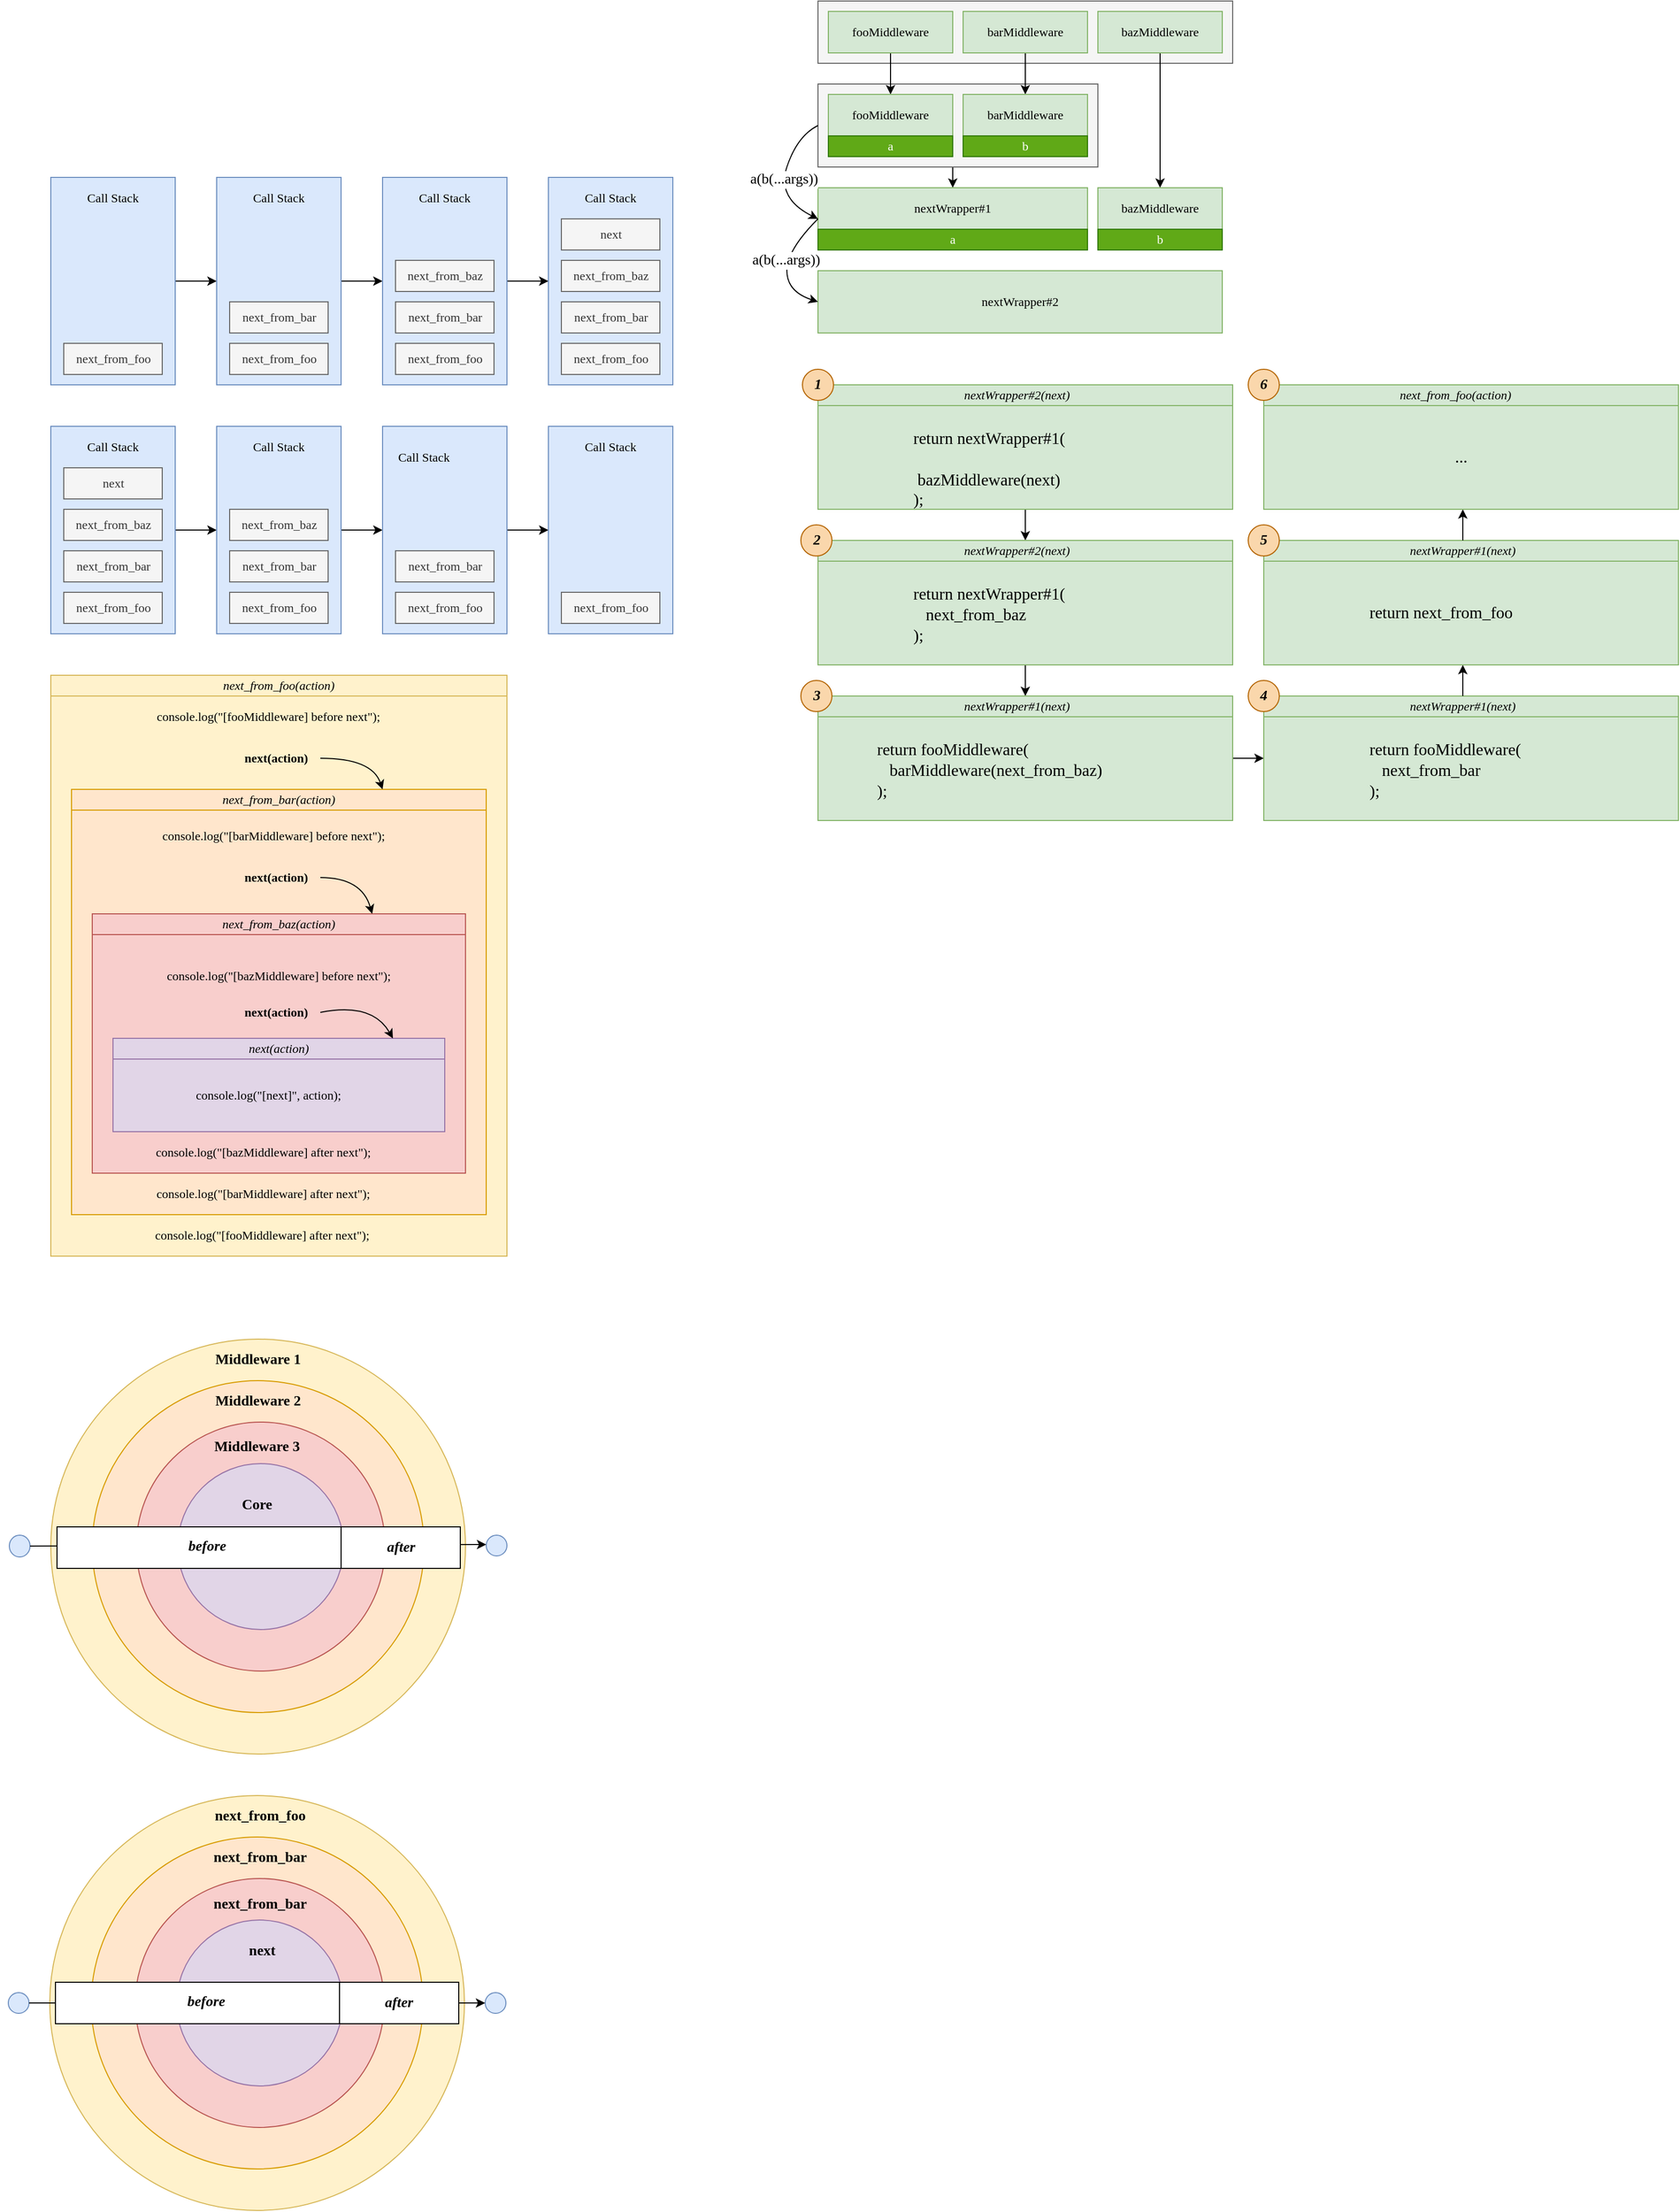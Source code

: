 <mxfile version="12.3.2" type="device" pages="1"><diagram id="9byrJRSOt-h7CzCSU6AL" name="第 1 页"><mxGraphModel dx="1796" dy="725" grid="1" gridSize="10" guides="1" tooltips="1" connect="1" arrows="1" fold="1" page="1" pageScale="1" pageWidth="850" pageHeight="1100" math="0" shadow="0"><root><mxCell id="0"/><mxCell id="1" parent="0"/><mxCell id="DPBOcUH_coimcMiVugXV-199" style="edgeStyle=orthogonalEdgeStyle;rounded=0;orthogonalLoop=1;jettySize=auto;html=1;exitX=0.5;exitY=1;exitDx=0;exitDy=0;entryX=0.5;entryY=0;entryDx=0;entryDy=0;strokeWidth=1;fontFamily=Verdana;fontSize=14;" edge="1" parent="1" source="DPBOcUH_coimcMiVugXV-177" target="DPBOcUH_coimcMiVugXV-184"><mxGeometry relative="1" as="geometry"/></mxCell><mxCell id="DPBOcUH_coimcMiVugXV-177" value="" style="rounded=0;whiteSpace=wrap;html=1;fontFamily=Verdana;fontSize=14;fillColor=#f5f5f5;strokeColor=#666666;fontColor=#333333;" vertex="1" parent="1"><mxGeometry x="780" y="150" width="270" height="80" as="geometry"/></mxCell><mxCell id="DPBOcUH_coimcMiVugXV-5" value="" style="rounded=0;whiteSpace=wrap;html=1;fillColor=#f5f5f5;strokeColor=#666666;fontColor=#333333;fontFamily=Verdana;" vertex="1" parent="1"><mxGeometry x="780" y="70" width="400" height="60" as="geometry"/></mxCell><mxCell id="DPBOcUH_coimcMiVugXV-201" style="edgeStyle=orthogonalEdgeStyle;rounded=0;orthogonalLoop=1;jettySize=auto;html=1;exitX=0.5;exitY=1;exitDx=0;exitDy=0;strokeWidth=1;fontFamily=Verdana;fontSize=14;" edge="1" parent="1" source="DPBOcUH_coimcMiVugXV-1" target="DPBOcUH_coimcMiVugXV-8"><mxGeometry relative="1" as="geometry"/></mxCell><mxCell id="DPBOcUH_coimcMiVugXV-1" value="fooMiddleware" style="rounded=0;whiteSpace=wrap;html=1;fillColor=#d5e8d4;strokeColor=#82b366;fontFamily=Verdana;" vertex="1" parent="1"><mxGeometry x="790" y="80" width="120" height="40" as="geometry"/></mxCell><mxCell id="DPBOcUH_coimcMiVugXV-200" style="edgeStyle=orthogonalEdgeStyle;rounded=0;orthogonalLoop=1;jettySize=auto;html=1;exitX=0.5;exitY=1;exitDx=0;exitDy=0;strokeWidth=1;fontFamily=Verdana;fontSize=14;" edge="1" parent="1" source="DPBOcUH_coimcMiVugXV-3" target="DPBOcUH_coimcMiVugXV-186"><mxGeometry relative="1" as="geometry"/></mxCell><mxCell id="DPBOcUH_coimcMiVugXV-3" value="bazMiddleware" style="rounded=0;whiteSpace=wrap;html=1;fillColor=#d5e8d4;strokeColor=#82b366;fontFamily=Verdana;" vertex="1" parent="1"><mxGeometry x="1050" y="80" width="120" height="40" as="geometry"/></mxCell><mxCell id="DPBOcUH_coimcMiVugXV-202" style="edgeStyle=orthogonalEdgeStyle;rounded=0;orthogonalLoop=1;jettySize=auto;html=1;exitX=0.5;exitY=1;exitDx=0;exitDy=0;strokeWidth=1;fontFamily=Verdana;fontSize=14;" edge="1" parent="1" source="DPBOcUH_coimcMiVugXV-4" target="DPBOcUH_coimcMiVugXV-9"><mxGeometry relative="1" as="geometry"/></mxCell><mxCell id="DPBOcUH_coimcMiVugXV-4" value="barMiddleware" style="rounded=0;whiteSpace=wrap;html=1;fillColor=#d5e8d4;strokeColor=#82b366;fontFamily=Verdana;" vertex="1" parent="1"><mxGeometry x="920" y="80" width="120" height="40" as="geometry"/></mxCell><mxCell id="DPBOcUH_coimcMiVugXV-8" value="fooMiddleware" style="rounded=0;whiteSpace=wrap;html=1;fillColor=#d5e8d4;strokeColor=#82b366;fontFamily=Verdana;" vertex="1" parent="1"><mxGeometry x="790" y="160" width="120" height="40" as="geometry"/></mxCell><mxCell id="DPBOcUH_coimcMiVugXV-9" value="barMiddleware" style="rounded=0;whiteSpace=wrap;html=1;fillColor=#d5e8d4;strokeColor=#82b366;fontFamily=Verdana;" vertex="1" parent="1"><mxGeometry x="920" y="160" width="120" height="40" as="geometry"/></mxCell><mxCell id="DPBOcUH_coimcMiVugXV-10" value="a" style="rounded=0;whiteSpace=wrap;html=1;fillColor=#60a917;strokeColor=#2D7600;fontColor=#ffffff;fontFamily=Verdana;" vertex="1" parent="1"><mxGeometry x="790" y="200" width="120" height="20" as="geometry"/></mxCell><mxCell id="DPBOcUH_coimcMiVugXV-11" value="b" style="rounded=0;whiteSpace=wrap;html=1;fillColor=#60a917;strokeColor=#2D7600;fontColor=#ffffff;fontFamily=Verdana;" vertex="1" parent="1"><mxGeometry x="920" y="200" width="120" height="20" as="geometry"/></mxCell><mxCell id="DPBOcUH_coimcMiVugXV-36" value="" style="edgeStyle=orthogonalEdgeStyle;rounded=0;orthogonalLoop=1;jettySize=auto;html=1;exitX=1;exitY=0.5;exitDx=0;exitDy=0;entryX=0;entryY=0.5;entryDx=0;entryDy=0;fontFamily=Verdana;" edge="1" parent="1" source="DPBOcUH_coimcMiVugXV-26" target="DPBOcUH_coimcMiVugXV-32"><mxGeometry relative="1" as="geometry"/></mxCell><mxCell id="DPBOcUH_coimcMiVugXV-26" value="" style="rounded=0;whiteSpace=wrap;html=1;fillColor=#dae8fc;strokeColor=#6c8ebf;fontFamily=Verdana;" vertex="1" parent="1"><mxGeometry x="40" y="240" width="120" height="200" as="geometry"/></mxCell><mxCell id="DPBOcUH_coimcMiVugXV-27" value="Call Stack" style="text;html=1;strokeColor=none;fillColor=none;align=center;verticalAlign=middle;whiteSpace=wrap;rounded=0;fontFamily=Verdana;" vertex="1" parent="1"><mxGeometry x="65" y="250" width="70" height="20" as="geometry"/></mxCell><mxCell id="DPBOcUH_coimcMiVugXV-28" value="next_from_foo" style="rounded=0;whiteSpace=wrap;html=1;fillColor=#f5f5f5;strokeColor=#666666;fontColor=#333333;fontFamily=Verdana;" vertex="1" parent="1"><mxGeometry x="52.5" y="400" width="95" height="30" as="geometry"/></mxCell><mxCell id="DPBOcUH_coimcMiVugXV-46" style="edgeStyle=orthogonalEdgeStyle;rounded=0;orthogonalLoop=1;jettySize=auto;html=1;exitX=1;exitY=0.5;exitDx=0;exitDy=0;entryX=0;entryY=0.5;entryDx=0;entryDy=0;fontFamily=Verdana;" edge="1" parent="1" source="DPBOcUH_coimcMiVugXV-32" target="DPBOcUH_coimcMiVugXV-38"><mxGeometry relative="1" as="geometry"/></mxCell><mxCell id="DPBOcUH_coimcMiVugXV-32" value="" style="rounded=0;whiteSpace=wrap;html=1;fillColor=#dae8fc;strokeColor=#6c8ebf;fontFamily=Verdana;" vertex="1" parent="1"><mxGeometry x="200" y="240" width="120" height="200" as="geometry"/></mxCell><mxCell id="DPBOcUH_coimcMiVugXV-33" value="Call Stack" style="text;html=1;strokeColor=none;fillColor=none;align=center;verticalAlign=middle;whiteSpace=wrap;rounded=0;fontFamily=Verdana;" vertex="1" parent="1"><mxGeometry x="220" y="250" width="80" height="20" as="geometry"/></mxCell><mxCell id="DPBOcUH_coimcMiVugXV-34" value="next_from_foo" style="rounded=0;whiteSpace=wrap;html=1;fillColor=#f5f5f5;strokeColor=#666666;fontColor=#333333;fontFamily=Verdana;" vertex="1" parent="1"><mxGeometry x="212.5" y="400" width="95" height="30" as="geometry"/></mxCell><mxCell id="DPBOcUH_coimcMiVugXV-35" value="next_from_bar" style="rounded=0;whiteSpace=wrap;html=1;fillColor=#f5f5f5;strokeColor=#666666;fontColor=#333333;fontFamily=Verdana;" vertex="1" parent="1"><mxGeometry x="212.5" y="360" width="95" height="30" as="geometry"/></mxCell><mxCell id="DPBOcUH_coimcMiVugXV-59" style="edgeStyle=orthogonalEdgeStyle;rounded=0;orthogonalLoop=1;jettySize=auto;html=1;exitX=1;exitY=0.5;exitDx=0;exitDy=0;fontFamily=Verdana;" edge="1" parent="1" source="DPBOcUH_coimcMiVugXV-38" target="DPBOcUH_coimcMiVugXV-54"><mxGeometry relative="1" as="geometry"/></mxCell><mxCell id="DPBOcUH_coimcMiVugXV-38" value="" style="rounded=0;whiteSpace=wrap;html=1;fillColor=#dae8fc;strokeColor=#6c8ebf;fontFamily=Verdana;" vertex="1" parent="1"><mxGeometry x="360" y="240" width="120" height="200" as="geometry"/></mxCell><mxCell id="DPBOcUH_coimcMiVugXV-39" value="Call Stack" style="text;html=1;strokeColor=none;fillColor=none;align=center;verticalAlign=middle;whiteSpace=wrap;rounded=0;fontFamily=Verdana;" vertex="1" parent="1"><mxGeometry x="385" y="250" width="70" height="20" as="geometry"/></mxCell><mxCell id="DPBOcUH_coimcMiVugXV-40" value="next_from_foo" style="rounded=0;whiteSpace=wrap;html=1;fillColor=#f5f5f5;strokeColor=#666666;fontColor=#333333;fontFamily=Verdana;" vertex="1" parent="1"><mxGeometry x="372.5" y="400" width="95" height="30" as="geometry"/></mxCell><mxCell id="DPBOcUH_coimcMiVugXV-41" value="next_from_bar" style="rounded=0;whiteSpace=wrap;html=1;fillColor=#f5f5f5;strokeColor=#666666;fontColor=#333333;fontFamily=Verdana;" vertex="1" parent="1"><mxGeometry x="372.5" y="360" width="95" height="30" as="geometry"/></mxCell><mxCell id="DPBOcUH_coimcMiVugXV-47" value="next_from_baz" style="rounded=0;whiteSpace=wrap;html=1;fillColor=#f5f5f5;strokeColor=#666666;fontColor=#333333;fontFamily=Verdana;" vertex="1" parent="1"><mxGeometry x="372.5" y="320" width="95" height="30" as="geometry"/></mxCell><mxCell id="DPBOcUH_coimcMiVugXV-54" value="" style="rounded=0;whiteSpace=wrap;html=1;fillColor=#dae8fc;strokeColor=#6c8ebf;fontFamily=Verdana;" vertex="1" parent="1"><mxGeometry x="520" y="240" width="120" height="200" as="geometry"/></mxCell><mxCell id="DPBOcUH_coimcMiVugXV-55" value="Call Stack" style="text;html=1;strokeColor=none;fillColor=none;align=center;verticalAlign=middle;whiteSpace=wrap;rounded=0;fontFamily=Verdana;" vertex="1" parent="1"><mxGeometry x="545" y="250" width="70" height="20" as="geometry"/></mxCell><mxCell id="DPBOcUH_coimcMiVugXV-56" value="next_from_foo" style="rounded=0;whiteSpace=wrap;html=1;fillColor=#f5f5f5;strokeColor=#666666;fontColor=#333333;fontFamily=Verdana;" vertex="1" parent="1"><mxGeometry x="532.5" y="400" width="95" height="30" as="geometry"/></mxCell><mxCell id="DPBOcUH_coimcMiVugXV-57" value="next_from_bar" style="rounded=0;whiteSpace=wrap;html=1;fillColor=#f5f5f5;strokeColor=#666666;fontColor=#333333;fontFamily=Verdana;" vertex="1" parent="1"><mxGeometry x="532.5" y="360" width="95" height="30" as="geometry"/></mxCell><mxCell id="DPBOcUH_coimcMiVugXV-58" value="next_from_baz" style="rounded=0;whiteSpace=wrap;html=1;fillColor=#f5f5f5;strokeColor=#666666;fontColor=#333333;fontFamily=Verdana;" vertex="1" parent="1"><mxGeometry x="532.5" y="320" width="95" height="30" as="geometry"/></mxCell><mxCell id="DPBOcUH_coimcMiVugXV-60" value="next" style="rounded=0;whiteSpace=wrap;html=1;fillColor=#f5f5f5;strokeColor=#666666;fontColor=#333333;fontFamily=Verdana;" vertex="1" parent="1"><mxGeometry x="532.5" y="280" width="95" height="30" as="geometry"/></mxCell><mxCell id="DPBOcUH_coimcMiVugXV-80" style="edgeStyle=orthogonalEdgeStyle;rounded=0;orthogonalLoop=1;jettySize=auto;html=1;exitX=1;exitY=0.5;exitDx=0;exitDy=0;entryX=0;entryY=0.5;entryDx=0;entryDy=0;fontFamily=Verdana;" edge="1" parent="1" source="DPBOcUH_coimcMiVugXV-62" target="DPBOcUH_coimcMiVugXV-68"><mxGeometry relative="1" as="geometry"/></mxCell><mxCell id="DPBOcUH_coimcMiVugXV-62" value="" style="rounded=0;whiteSpace=wrap;html=1;fillColor=#dae8fc;strokeColor=#6c8ebf;fontFamily=Verdana;" vertex="1" parent="1"><mxGeometry x="40" y="480" width="120" height="200" as="geometry"/></mxCell><mxCell id="DPBOcUH_coimcMiVugXV-63" value="Call Stack" style="text;html=1;strokeColor=none;fillColor=none;align=center;verticalAlign=middle;whiteSpace=wrap;rounded=0;fontFamily=Verdana;" vertex="1" parent="1"><mxGeometry x="65" y="490" width="70" height="20" as="geometry"/></mxCell><mxCell id="DPBOcUH_coimcMiVugXV-64" value="next_from_foo" style="rounded=0;whiteSpace=wrap;html=1;fillColor=#f5f5f5;strokeColor=#666666;fontColor=#333333;fontFamily=Verdana;" vertex="1" parent="1"><mxGeometry x="52.5" y="640" width="95" height="30" as="geometry"/></mxCell><mxCell id="DPBOcUH_coimcMiVugXV-65" value="next_from_bar" style="rounded=0;whiteSpace=wrap;html=1;fillColor=#f5f5f5;strokeColor=#666666;fontColor=#333333;fontFamily=Verdana;" vertex="1" parent="1"><mxGeometry x="52.5" y="600" width="95" height="30" as="geometry"/></mxCell><mxCell id="DPBOcUH_coimcMiVugXV-66" value="next_from_baz" style="rounded=0;whiteSpace=wrap;html=1;fillColor=#f5f5f5;strokeColor=#666666;fontColor=#333333;fontFamily=Verdana;" vertex="1" parent="1"><mxGeometry x="52.5" y="560" width="95" height="30" as="geometry"/></mxCell><mxCell id="DPBOcUH_coimcMiVugXV-67" value="next" style="rounded=0;whiteSpace=wrap;html=1;fillColor=#f5f5f5;strokeColor=#666666;fontColor=#333333;fontFamily=Verdana;" vertex="1" parent="1"><mxGeometry x="52.5" y="520" width="95" height="30" as="geometry"/></mxCell><mxCell id="DPBOcUH_coimcMiVugXV-81" style="edgeStyle=orthogonalEdgeStyle;rounded=0;orthogonalLoop=1;jettySize=auto;html=1;exitX=1;exitY=0.5;exitDx=0;exitDy=0;entryX=0;entryY=0.5;entryDx=0;entryDy=0;fontFamily=Verdana;" edge="1" parent="1" source="DPBOcUH_coimcMiVugXV-68" target="DPBOcUH_coimcMiVugXV-73"><mxGeometry relative="1" as="geometry"/></mxCell><mxCell id="DPBOcUH_coimcMiVugXV-68" value="" style="rounded=0;whiteSpace=wrap;html=1;fillColor=#dae8fc;strokeColor=#6c8ebf;fontFamily=Verdana;" vertex="1" parent="1"><mxGeometry x="200" y="480" width="120" height="200" as="geometry"/></mxCell><mxCell id="DPBOcUH_coimcMiVugXV-69" value="Call Stack" style="text;html=1;strokeColor=none;fillColor=none;align=center;verticalAlign=middle;whiteSpace=wrap;rounded=0;fontFamily=Verdana;" vertex="1" parent="1"><mxGeometry x="225" y="490" width="70" height="20" as="geometry"/></mxCell><mxCell id="DPBOcUH_coimcMiVugXV-70" value="next_from_foo" style="rounded=0;whiteSpace=wrap;html=1;fillColor=#f5f5f5;strokeColor=#666666;fontColor=#333333;fontFamily=Verdana;" vertex="1" parent="1"><mxGeometry x="212.5" y="640" width="95" height="30" as="geometry"/></mxCell><mxCell id="DPBOcUH_coimcMiVugXV-71" value="next_from_bar" style="rounded=0;whiteSpace=wrap;html=1;fillColor=#f5f5f5;strokeColor=#666666;fontColor=#333333;fontFamily=Verdana;" vertex="1" parent="1"><mxGeometry x="212.5" y="600" width="95" height="30" as="geometry"/></mxCell><mxCell id="DPBOcUH_coimcMiVugXV-72" value="next_from_baz" style="rounded=0;whiteSpace=wrap;html=1;fillColor=#f5f5f5;strokeColor=#666666;fontColor=#333333;fontFamily=Verdana;" vertex="1" parent="1"><mxGeometry x="212.5" y="560" width="95" height="30" as="geometry"/></mxCell><mxCell id="DPBOcUH_coimcMiVugXV-82" style="edgeStyle=orthogonalEdgeStyle;rounded=0;orthogonalLoop=1;jettySize=auto;html=1;exitX=1;exitY=0.5;exitDx=0;exitDy=0;entryX=0;entryY=0.5;entryDx=0;entryDy=0;fontFamily=Verdana;" edge="1" parent="1" source="DPBOcUH_coimcMiVugXV-73" target="DPBOcUH_coimcMiVugXV-77"><mxGeometry relative="1" as="geometry"/></mxCell><mxCell id="DPBOcUH_coimcMiVugXV-73" value="" style="rounded=0;whiteSpace=wrap;html=1;fillColor=#dae8fc;strokeColor=#6c8ebf;fontFamily=Verdana;" vertex="1" parent="1"><mxGeometry x="360" y="480" width="120" height="200" as="geometry"/></mxCell><mxCell id="DPBOcUH_coimcMiVugXV-74" value="Call Stack" style="text;html=1;strokeColor=none;fillColor=none;align=center;verticalAlign=middle;whiteSpace=wrap;rounded=0;fontFamily=Verdana;" vertex="1" parent="1"><mxGeometry x="365" y="500" width="70" height="20" as="geometry"/></mxCell><mxCell id="DPBOcUH_coimcMiVugXV-75" value="next_from_foo" style="rounded=0;whiteSpace=wrap;html=1;fillColor=#f5f5f5;strokeColor=#666666;fontColor=#333333;fontFamily=Verdana;" vertex="1" parent="1"><mxGeometry x="372.5" y="640" width="95" height="30" as="geometry"/></mxCell><mxCell id="DPBOcUH_coimcMiVugXV-76" value="next_from_bar" style="rounded=0;whiteSpace=wrap;html=1;fillColor=#f5f5f5;strokeColor=#666666;fontColor=#333333;fontFamily=Verdana;" vertex="1" parent="1"><mxGeometry x="372.5" y="600" width="95" height="30" as="geometry"/></mxCell><mxCell id="DPBOcUH_coimcMiVugXV-77" value="" style="rounded=0;whiteSpace=wrap;html=1;fillColor=#dae8fc;strokeColor=#6c8ebf;fontFamily=Verdana;" vertex="1" parent="1"><mxGeometry x="520" y="480" width="120" height="200" as="geometry"/></mxCell><mxCell id="DPBOcUH_coimcMiVugXV-79" value="next_from_foo" style="rounded=0;whiteSpace=wrap;html=1;fillColor=#f5f5f5;strokeColor=#666666;fontColor=#333333;fontFamily=Verdana;imageWidth=24;" vertex="1" parent="1"><mxGeometry x="532.5" y="640" width="95" height="30" as="geometry"/></mxCell><mxCell id="DPBOcUH_coimcMiVugXV-83" value="" style="rounded=0;whiteSpace=wrap;html=1;fillColor=#fff2cc;strokeColor=#d6b656;fontFamily=Verdana;" vertex="1" parent="1"><mxGeometry x="40" y="720" width="440" height="560" as="geometry"/></mxCell><mxCell id="DPBOcUH_coimcMiVugXV-86" value="&lt;i&gt;next_from_foo(action)&lt;/i&gt;" style="rounded=0;whiteSpace=wrap;html=1;fillColor=#fff2cc;fontFamily=Verdana;strokeColor=#d6b656;" vertex="1" parent="1"><mxGeometry x="40" y="720" width="440" height="20" as="geometry"/></mxCell><mxCell id="DPBOcUH_coimcMiVugXV-88" value="" style="rounded=0;whiteSpace=wrap;html=1;fillColor=#ffe6cc;strokeColor=#d79b00;fontFamily=Verdana;" vertex="1" parent="1"><mxGeometry x="60" y="830" width="400" height="410" as="geometry"/></mxCell><mxCell id="DPBOcUH_coimcMiVugXV-89" value="&lt;i&gt;next_from_bar(action)&lt;/i&gt;" style="rounded=0;whiteSpace=wrap;html=1;fillColor=#ffe6cc;fontFamily=Verdana;strokeColor=#d79b00;" vertex="1" parent="1"><mxGeometry x="60" y="830" width="400" height="20" as="geometry"/></mxCell><mxCell id="DPBOcUH_coimcMiVugXV-90" value="" style="rounded=0;whiteSpace=wrap;html=1;fillColor=#f8cecc;strokeColor=#b85450;fontFamily=Verdana;" vertex="1" parent="1"><mxGeometry x="80" y="950" width="360" height="250" as="geometry"/></mxCell><mxCell id="DPBOcUH_coimcMiVugXV-91" value="&lt;i&gt;next_from_baz&lt;/i&gt;&lt;i&gt;(action)&lt;/i&gt;" style="rounded=0;whiteSpace=wrap;html=1;fillColor=#f8cecc;fontFamily=Verdana;strokeColor=#b85450;" vertex="1" parent="1"><mxGeometry x="80" y="950" width="360" height="20" as="geometry"/></mxCell><mxCell id="DPBOcUH_coimcMiVugXV-92" value="" style="rounded=0;whiteSpace=wrap;html=1;fillColor=#e1d5e7;strokeColor=#9673a6;fontFamily=Verdana;" vertex="1" parent="1"><mxGeometry x="100" y="1070" width="320" height="90" as="geometry"/></mxCell><mxCell id="DPBOcUH_coimcMiVugXV-93" value="&lt;i&gt;next&lt;/i&gt;&lt;i&gt;(action)&lt;/i&gt;" style="rounded=0;whiteSpace=wrap;html=1;fillColor=#e1d5e7;fontFamily=Verdana;strokeColor=#9673a6;" vertex="1" parent="1"><mxGeometry x="100" y="1070" width="320" height="20" as="geometry"/></mxCell><mxCell id="DPBOcUH_coimcMiVugXV-94" value="console.log(&quot;[fooMiddleware] before next&quot;);" style="text;html=1;strokeColor=none;fillColor=none;align=center;verticalAlign=middle;whiteSpace=wrap;rounded=0;fontFamily=Verdana;" vertex="1" parent="1"><mxGeometry x="75" y="750" width="350" height="20" as="geometry"/></mxCell><mxCell id="DPBOcUH_coimcMiVugXV-95" value="console.log(&quot;[barMiddleware] before next&quot;);" style="text;html=1;strokeColor=none;fillColor=none;align=center;verticalAlign=middle;whiteSpace=wrap;rounded=0;fontFamily=Verdana;" vertex="1" parent="1"><mxGeometry x="80" y="865" width="350" height="20" as="geometry"/></mxCell><mxCell id="DPBOcUH_coimcMiVugXV-96" value="console.log(&quot;[bazMiddleware] before next&quot;);" style="text;html=1;strokeColor=none;fillColor=none;align=center;verticalAlign=middle;whiteSpace=wrap;rounded=0;fontFamily=Verdana;" vertex="1" parent="1"><mxGeometry x="85" y="1000" width="350" height="20" as="geometry"/></mxCell><mxCell id="DPBOcUH_coimcMiVugXV-97" value="console.log(&quot;[next]&quot;, action);" style="text;html=1;strokeColor=none;fillColor=none;align=center;verticalAlign=middle;whiteSpace=wrap;rounded=0;fontFamily=Verdana;" vertex="1" parent="1"><mxGeometry x="75" y="1115" width="350" height="20" as="geometry"/></mxCell><mxCell id="DPBOcUH_coimcMiVugXV-98" value="console.log(&quot;[bazMiddleware] after next&quot;);" style="text;html=1;strokeColor=none;fillColor=none;align=center;verticalAlign=middle;whiteSpace=wrap;rounded=0;fontFamily=Verdana;" vertex="1" parent="1"><mxGeometry x="70" y="1170" width="350" height="20" as="geometry"/></mxCell><mxCell id="DPBOcUH_coimcMiVugXV-99" value="console.log(&quot;[barMiddleware] after next&quot;);" style="text;html=1;strokeColor=none;fillColor=none;align=center;verticalAlign=middle;whiteSpace=wrap;rounded=0;fontFamily=Verdana;" vertex="1" parent="1"><mxGeometry x="70" y="1210" width="350" height="20" as="geometry"/></mxCell><mxCell id="DPBOcUH_coimcMiVugXV-100" value="&amp;nbsp;console.log(&quot;[fooMiddleware] after next&quot;);" style="text;html=1;strokeColor=none;fillColor=none;align=center;verticalAlign=middle;whiteSpace=wrap;rounded=0;fontFamily=Verdana;" vertex="1" parent="1"><mxGeometry x="65" y="1250" width="355" height="20" as="geometry"/></mxCell><mxCell id="DPBOcUH_coimcMiVugXV-103" value="Call Stack" style="text;html=1;strokeColor=none;fillColor=none;align=center;verticalAlign=middle;whiteSpace=wrap;rounded=0;fontFamily=Verdana;" vertex="1" parent="1"><mxGeometry x="545" y="490" width="70" height="20" as="geometry"/></mxCell><mxCell id="DPBOcUH_coimcMiVugXV-105" value="&lt;b&gt;next(action)&lt;/b&gt;" style="text;html=1;strokeColor=none;fillColor=none;align=center;verticalAlign=middle;whiteSpace=wrap;rounded=0;fontFamily=Verdana;" vertex="1" parent="1"><mxGeometry x="215" y="785" width="85" height="30" as="geometry"/></mxCell><mxCell id="DPBOcUH_coimcMiVugXV-110" value="" style="curved=1;endArrow=classic;html=1;strokeWidth=1;fontFamily=Verdana;fontSize=14;exitX=1;exitY=0.5;exitDx=0;exitDy=0;entryX=0.75;entryY=0;entryDx=0;entryDy=0;" edge="1" parent="1" source="DPBOcUH_coimcMiVugXV-105" target="DPBOcUH_coimcMiVugXV-89"><mxGeometry width="50" height="50" relative="1" as="geometry"><mxPoint x="310" y="910" as="sourcePoint"/><mxPoint x="510" y="793" as="targetPoint"/><Array as="points"><mxPoint x="350" y="800"/></Array></mxGeometry></mxCell><mxCell id="DPBOcUH_coimcMiVugXV-112" value="&lt;b&gt;next(action)&lt;/b&gt;" style="text;html=1;strokeColor=none;fillColor=none;align=center;verticalAlign=middle;whiteSpace=wrap;rounded=0;fontFamily=Verdana;" vertex="1" parent="1"><mxGeometry x="215" y="900" width="85" height="30" as="geometry"/></mxCell><mxCell id="DPBOcUH_coimcMiVugXV-113" value="" style="curved=1;endArrow=classic;html=1;strokeWidth=1;fontFamily=Verdana;fontSize=14;exitX=1;exitY=0.5;exitDx=0;exitDy=0;entryX=0.75;entryY=0;entryDx=0;entryDy=0;" edge="1" parent="1" source="DPBOcUH_coimcMiVugXV-112" target="DPBOcUH_coimcMiVugXV-91"><mxGeometry width="50" height="50" relative="1" as="geometry"><mxPoint x="315" y="795" as="sourcePoint"/><mxPoint x="370" y="810" as="targetPoint"/><Array as="points"><mxPoint x="340" y="915"/></Array></mxGeometry></mxCell><mxCell id="DPBOcUH_coimcMiVugXV-114" value="&lt;b&gt;next(action)&lt;/b&gt;" style="text;html=1;strokeColor=none;fillColor=none;align=center;verticalAlign=middle;whiteSpace=wrap;rounded=0;fontFamily=Verdana;" vertex="1" parent="1"><mxGeometry x="215" y="1030" width="85" height="30" as="geometry"/></mxCell><mxCell id="DPBOcUH_coimcMiVugXV-116" value="" style="curved=1;endArrow=classic;html=1;strokeWidth=1;fontFamily=Verdana;fontSize=14;exitX=1;exitY=0.5;exitDx=0;exitDy=0;" edge="1" parent="1" source="DPBOcUH_coimcMiVugXV-114"><mxGeometry width="50" height="50" relative="1" as="geometry"><mxPoint x="330" y="1070" as="sourcePoint"/><mxPoint x="370" y="1070" as="targetPoint"/><Array as="points"><mxPoint x="350" y="1035"/></Array></mxGeometry></mxCell><mxCell id="DPBOcUH_coimcMiVugXV-117" value="" style="ellipse;whiteSpace=wrap;html=1;fontFamily=Verdana;fontSize=14;fillColor=#fff2cc;strokeColor=#d6b656;" vertex="1" parent="1"><mxGeometry x="40" y="1360" width="400" height="400" as="geometry"/></mxCell><mxCell id="DPBOcUH_coimcMiVugXV-118" value="" style="ellipse;whiteSpace=wrap;html=1;fontFamily=Verdana;fontSize=14;fillColor=#ffe6cc;strokeColor=#d79b00;" vertex="1" parent="1"><mxGeometry x="80" y="1400" width="320" height="320" as="geometry"/></mxCell><mxCell id="DPBOcUH_coimcMiVugXV-119" value="" style="ellipse;whiteSpace=wrap;html=1;fontFamily=Verdana;fontSize=14;fillColor=#f8cecc;strokeColor=#b85450;" vertex="1" parent="1"><mxGeometry x="122.5" y="1440" width="240" height="240" as="geometry"/></mxCell><mxCell id="DPBOcUH_coimcMiVugXV-120" value="" style="ellipse;whiteSpace=wrap;html=1;fontFamily=Verdana;fontSize=14;fillColor=#e1d5e7;strokeColor=#9673a6;" vertex="1" parent="1"><mxGeometry x="162.5" y="1480" width="160" height="160" as="geometry"/></mxCell><mxCell id="DPBOcUH_coimcMiVugXV-123" value="" style="endArrow=classic;html=1;strokeWidth=1;fontFamily=Verdana;fontSize=14;" edge="1" parent="1" source="DPBOcUH_coimcMiVugXV-127"><mxGeometry width="50" height="50" relative="1" as="geometry"><mxPoint y="1559" as="sourcePoint"/><mxPoint x="480" y="1559" as="targetPoint"/></mxGeometry></mxCell><mxCell id="DPBOcUH_coimcMiVugXV-125" value="" style="ellipse;whiteSpace=wrap;html=1;fontFamily=Verdana;fontSize=14;fillColor=#dae8fc;strokeColor=#6c8ebf;" vertex="1" parent="1"><mxGeometry y="1549" width="20" height="21" as="geometry"/></mxCell><mxCell id="DPBOcUH_coimcMiVugXV-127" value="" style="ellipse;whiteSpace=wrap;html=1;fontFamily=Verdana;fontSize=14;fillColor=#dae8fc;strokeColor=#6c8ebf;" vertex="1" parent="1"><mxGeometry x="460" y="1549" width="20" height="20" as="geometry"/></mxCell><mxCell id="DPBOcUH_coimcMiVugXV-129" value="" style="endArrow=classic;html=1;strokeWidth=1;fontFamily=Verdana;fontSize=14;exitX=1;exitY=0.5;exitDx=0;exitDy=0;" edge="1" parent="1" source="DPBOcUH_coimcMiVugXV-125"><mxGeometry width="50" height="50" relative="1" as="geometry"><mxPoint x="25" y="1558" as="sourcePoint"/><mxPoint x="460" y="1558" as="targetPoint"/></mxGeometry></mxCell><mxCell id="DPBOcUH_coimcMiVugXV-131" value="Middleware 1" style="text;html=1;strokeColor=none;fillColor=none;align=center;verticalAlign=middle;whiteSpace=wrap;rounded=0;fontFamily=Verdana;fontSize=14;fontStyle=1" vertex="1" parent="1"><mxGeometry x="176" y="1370" width="128" height="20" as="geometry"/></mxCell><mxCell id="DPBOcUH_coimcMiVugXV-140" value="" style="ellipse;whiteSpace=wrap;html=1;fontFamily=Verdana;fontSize=14;fillColor=#fff2cc;strokeColor=#d6b656;" vertex="1" parent="1"><mxGeometry x="39" y="1800" width="400" height="400" as="geometry"/></mxCell><mxCell id="DPBOcUH_coimcMiVugXV-141" value="" style="ellipse;whiteSpace=wrap;html=1;fontFamily=Verdana;fontSize=14;fillColor=#ffe6cc;strokeColor=#d79b00;" vertex="1" parent="1"><mxGeometry x="79" y="1840" width="320" height="320" as="geometry"/></mxCell><mxCell id="DPBOcUH_coimcMiVugXV-142" value="" style="ellipse;whiteSpace=wrap;html=1;fontFamily=Verdana;fontSize=14;fillColor=#f8cecc;strokeColor=#b85450;fontStyle=1" vertex="1" parent="1"><mxGeometry x="121.5" y="1880" width="240" height="240" as="geometry"/></mxCell><mxCell id="DPBOcUH_coimcMiVugXV-143" value="" style="ellipse;whiteSpace=wrap;html=1;fontFamily=Verdana;fontSize=14;fillColor=#e1d5e7;strokeColor=#9673a6;fontStyle=1" vertex="1" parent="1"><mxGeometry x="161.5" y="1920" width="160" height="160" as="geometry"/></mxCell><mxCell id="DPBOcUH_coimcMiVugXV-144" value="" style="endArrow=classic;html=1;strokeWidth=1;fontFamily=Verdana;fontSize=14;fontStyle=1" edge="1" parent="1" source="DPBOcUH_coimcMiVugXV-147"><mxGeometry width="50" height="50" relative="1" as="geometry"><mxPoint x="-1" y="1999" as="sourcePoint"/><mxPoint x="479" y="1999" as="targetPoint"/></mxGeometry></mxCell><mxCell id="DPBOcUH_coimcMiVugXV-145" value="" style="ellipse;whiteSpace=wrap;html=1;fontFamily=Verdana;fontSize=14;fillColor=#dae8fc;strokeColor=#6c8ebf;" vertex="1" parent="1"><mxGeometry x="-1" y="1990" width="20" height="20" as="geometry"/></mxCell><mxCell id="DPBOcUH_coimcMiVugXV-146" value="" style="endArrow=classic;html=1;strokeWidth=1;fontFamily=Verdana;fontSize=14;" edge="1" parent="1" target="DPBOcUH_coimcMiVugXV-145"><mxGeometry width="50" height="50" relative="1" as="geometry"><mxPoint x="-1" y="1999" as="sourcePoint"/><mxPoint x="479" y="1999" as="targetPoint"/></mxGeometry></mxCell><mxCell id="DPBOcUH_coimcMiVugXV-147" value="" style="ellipse;whiteSpace=wrap;html=1;fontFamily=Verdana;fontSize=14;fillColor=#dae8fc;strokeColor=#6c8ebf;fontStyle=1" vertex="1" parent="1"><mxGeometry x="459" y="1990" width="20" height="20" as="geometry"/></mxCell><mxCell id="DPBOcUH_coimcMiVugXV-148" value="" style="endArrow=classic;html=1;strokeWidth=1;fontFamily=Verdana;fontSize=14;fontStyle=1" edge="1" parent="1" source="DPBOcUH_coimcMiVugXV-145" target="DPBOcUH_coimcMiVugXV-147"><mxGeometry width="50" height="50" relative="1" as="geometry"><mxPoint x="19.0" y="1999.979" as="sourcePoint"/><mxPoint x="479" y="1999" as="targetPoint"/></mxGeometry></mxCell><mxCell id="DPBOcUH_coimcMiVugXV-149" value="next" style="text;html=1;strokeColor=none;fillColor=none;align=center;verticalAlign=middle;whiteSpace=wrap;rounded=0;fontFamily=Verdana;fontSize=14;fontStyle=1" vertex="1" parent="1"><mxGeometry x="224" y="1940" width="40" height="20" as="geometry"/></mxCell><mxCell id="DPBOcUH_coimcMiVugXV-150" value="next_from_foo" style="text;html=1;strokeColor=none;fillColor=none;align=center;verticalAlign=middle;whiteSpace=wrap;rounded=0;fontFamily=Verdana;fontSize=14;fontStyle=1" vertex="1" parent="1"><mxGeometry x="221.5" y="1810" width="40" height="20" as="geometry"/></mxCell><mxCell id="DPBOcUH_coimcMiVugXV-151" value="next_from_bar" style="text;html=1;strokeColor=none;fillColor=none;align=center;verticalAlign=middle;whiteSpace=wrap;rounded=0;fontFamily=Verdana;fontSize=14;fontStyle=1" vertex="1" parent="1"><mxGeometry x="221.5" y="1850" width="40" height="20" as="geometry"/></mxCell><mxCell id="DPBOcUH_coimcMiVugXV-152" value="next_from_bar" style="text;html=1;strokeColor=none;fillColor=none;align=center;verticalAlign=middle;whiteSpace=wrap;rounded=0;fontFamily=Verdana;fontSize=14;fontStyle=1" vertex="1" parent="1"><mxGeometry x="221.5" y="1895" width="40" height="20" as="geometry"/></mxCell><mxCell id="DPBOcUH_coimcMiVugXV-157" value="Middleware 2" style="text;html=1;strokeColor=none;fillColor=none;align=center;verticalAlign=middle;whiteSpace=wrap;rounded=0;fontFamily=Verdana;fontSize=14;fontStyle=1" vertex="1" parent="1"><mxGeometry x="176" y="1410" width="128" height="20" as="geometry"/></mxCell><mxCell id="DPBOcUH_coimcMiVugXV-158" value="Middleware 3" style="text;html=1;strokeColor=none;fillColor=none;align=center;verticalAlign=middle;whiteSpace=wrap;rounded=0;fontFamily=Verdana;fontSize=14;fontStyle=1" vertex="1" parent="1"><mxGeometry x="175" y="1454" width="128" height="20" as="geometry"/></mxCell><mxCell id="DPBOcUH_coimcMiVugXV-159" value="Core" style="text;html=1;strokeColor=none;fillColor=none;align=center;verticalAlign=middle;whiteSpace=wrap;rounded=0;fontFamily=Verdana;fontSize=14;fontStyle=1" vertex="1" parent="1"><mxGeometry x="175" y="1510" width="128" height="20" as="geometry"/></mxCell><mxCell id="DPBOcUH_coimcMiVugXV-160" value="" style="rounded=0;whiteSpace=wrap;html=1;fontFamily=Verdana;fontSize=14;" vertex="1" parent="1"><mxGeometry x="46" y="1541" width="284" height="40" as="geometry"/></mxCell><mxCell id="DPBOcUH_coimcMiVugXV-163" value="&lt;b&gt;&lt;i&gt;before&lt;/i&gt;&lt;/b&gt;" style="text;html=1;strokeColor=none;fillColor=none;align=center;verticalAlign=middle;whiteSpace=wrap;rounded=0;fontFamily=Verdana;fontSize=14;" vertex="1" parent="1"><mxGeometry x="127" y="1550" width="128" height="20" as="geometry"/></mxCell><mxCell id="DPBOcUH_coimcMiVugXV-164" value="" style="rounded=0;whiteSpace=wrap;html=1;fontFamily=Verdana;fontSize=14;" vertex="1" parent="1"><mxGeometry x="320" y="1541" width="115" height="40" as="geometry"/></mxCell><mxCell id="DPBOcUH_coimcMiVugXV-166" value="&lt;b&gt;&lt;i&gt;after&lt;/i&gt;&lt;/b&gt;" style="text;html=1;strokeColor=none;fillColor=none;align=center;verticalAlign=middle;whiteSpace=wrap;rounded=0;fontFamily=Verdana;fontSize=14;" vertex="1" parent="1"><mxGeometry x="313.5" y="1551" width="128" height="20" as="geometry"/></mxCell><mxCell id="DPBOcUH_coimcMiVugXV-173" value="" style="rounded=0;whiteSpace=wrap;html=1;fontFamily=Verdana;fontSize=14;" vertex="1" parent="1"><mxGeometry x="44.5" y="1980" width="284" height="40" as="geometry"/></mxCell><mxCell id="DPBOcUH_coimcMiVugXV-174" value="&lt;b&gt;&lt;i&gt;before&lt;/i&gt;&lt;/b&gt;" style="text;html=1;strokeColor=none;fillColor=none;align=center;verticalAlign=middle;whiteSpace=wrap;rounded=0;fontFamily=Verdana;fontSize=14;" vertex="1" parent="1"><mxGeometry x="125.5" y="1989" width="128" height="20" as="geometry"/></mxCell><mxCell id="DPBOcUH_coimcMiVugXV-175" value="" style="rounded=0;whiteSpace=wrap;html=1;fontFamily=Verdana;fontSize=14;" vertex="1" parent="1"><mxGeometry x="318.5" y="1980" width="115" height="40" as="geometry"/></mxCell><mxCell id="DPBOcUH_coimcMiVugXV-176" value="&lt;b&gt;&lt;i&gt;after&lt;/i&gt;&lt;/b&gt;" style="text;html=1;strokeColor=none;fillColor=none;align=center;verticalAlign=middle;whiteSpace=wrap;rounded=0;fontFamily=Verdana;fontSize=14;" vertex="1" parent="1"><mxGeometry x="312" y="1990" width="128" height="20" as="geometry"/></mxCell><mxCell id="DPBOcUH_coimcMiVugXV-184" value="nextWrapper#1" style="rounded=0;whiteSpace=wrap;html=1;fillColor=#d5e8d4;strokeColor=#82b366;fontFamily=Verdana;" vertex="1" parent="1"><mxGeometry x="780" y="250" width="260" height="40" as="geometry"/></mxCell><mxCell id="DPBOcUH_coimcMiVugXV-185" value="a" style="rounded=0;whiteSpace=wrap;html=1;fillColor=#60a917;strokeColor=#2D7600;fontColor=#ffffff;fontFamily=Verdana;" vertex="1" parent="1"><mxGeometry x="780" y="290" width="260" height="20" as="geometry"/></mxCell><mxCell id="DPBOcUH_coimcMiVugXV-186" value="bazMiddleware" style="rounded=0;whiteSpace=wrap;html=1;fillColor=#d5e8d4;strokeColor=#82b366;fontFamily=Verdana;" vertex="1" parent="1"><mxGeometry x="1050" y="250" width="120" height="40" as="geometry"/></mxCell><mxCell id="DPBOcUH_coimcMiVugXV-187" value="b" style="rounded=0;whiteSpace=wrap;html=1;fillColor=#60a917;strokeColor=#2D7600;fontColor=#ffffff;fontFamily=Verdana;" vertex="1" parent="1"><mxGeometry x="1050" y="290" width="120" height="20" as="geometry"/></mxCell><mxCell id="DPBOcUH_coimcMiVugXV-188" value="nextWrapper#2" style="rounded=0;whiteSpace=wrap;html=1;fillColor=#d5e8d4;strokeColor=#82b366;fontFamily=Verdana;" vertex="1" parent="1"><mxGeometry x="780" y="330" width="390" height="60" as="geometry"/></mxCell><mxCell id="DPBOcUH_coimcMiVugXV-191" value="" style="curved=1;endArrow=classic;html=1;strokeWidth=1;fontFamily=Verdana;fontSize=14;exitX=0;exitY=0.5;exitDx=0;exitDy=0;entryX=0;entryY=0.75;entryDx=0;entryDy=0;" edge="1" parent="1" source="DPBOcUH_coimcMiVugXV-177" target="DPBOcUH_coimcMiVugXV-184"><mxGeometry width="50" height="50" relative="1" as="geometry"><mxPoint x="790" y="110" as="sourcePoint"/><mxPoint x="790" y="200" as="targetPoint"/><Array as="points"><mxPoint x="760" y="200"/><mxPoint x="740" y="260"/></Array></mxGeometry></mxCell><mxCell id="DPBOcUH_coimcMiVugXV-196" value="a(b(...args))" style="text;html=1;align=center;verticalAlign=middle;resizable=0;points=[];;labelBackgroundColor=#ffffff;fontSize=14;fontFamily=Verdana;" vertex="1" connectable="0" parent="DPBOcUH_coimcMiVugXV-191"><mxGeometry x="0.018" y="1" relative="1" as="geometry"><mxPoint as="offset"/></mxGeometry></mxCell><mxCell id="DPBOcUH_coimcMiVugXV-193" value="" style="curved=1;endArrow=classic;html=1;strokeWidth=1;fontFamily=Verdana;fontSize=14;entryX=0;entryY=0.5;entryDx=0;entryDy=0;" edge="1" parent="1" target="DPBOcUH_coimcMiVugXV-188"><mxGeometry width="50" height="50" relative="1" as="geometry"><mxPoint x="780" y="280" as="sourcePoint"/><mxPoint x="750" y="320" as="targetPoint"/><Array as="points"><mxPoint x="750" y="310"/><mxPoint x="750" y="350"/></Array></mxGeometry></mxCell><mxCell id="DPBOcUH_coimcMiVugXV-198" value="a(b(...args))" style="text;html=1;align=center;verticalAlign=middle;resizable=0;points=[];;labelBackgroundColor=#ffffff;fontSize=14;fontFamily=Verdana;" vertex="1" connectable="0" parent="DPBOcUH_coimcMiVugXV-193"><mxGeometry x="-0.089" y="-1" relative="1" as="geometry"><mxPoint as="offset"/></mxGeometry></mxCell><mxCell id="DPBOcUH_coimcMiVugXV-211" style="edgeStyle=orthogonalEdgeStyle;rounded=0;orthogonalLoop=1;jettySize=auto;html=1;exitX=0.5;exitY=1;exitDx=0;exitDy=0;entryX=0.573;entryY=0;entryDx=0;entryDy=0;entryPerimeter=0;strokeWidth=1;fontFamily=Verdana;fontSize=14;" edge="1" parent="1" source="DPBOcUH_coimcMiVugXV-203" target="DPBOcUH_coimcMiVugXV-209"><mxGeometry relative="1" as="geometry"/></mxCell><mxCell id="DPBOcUH_coimcMiVugXV-203" value="" style="rounded=0;whiteSpace=wrap;html=1;fillColor=#d5e8d4;strokeColor=#82b366;fontFamily=Verdana;" vertex="1" parent="1"><mxGeometry x="780" y="440" width="400" height="120" as="geometry"/></mxCell><mxCell id="DPBOcUH_coimcMiVugXV-205" value="" style="rounded=0;whiteSpace=wrap;html=1;fontFamily=Verdana;fontSize=14;fontStyle=0;fillColor=#d5e8d4;strokeColor=#82b366;" vertex="1" parent="1"><mxGeometry x="780" y="440" width="400" height="20" as="geometry"/></mxCell><mxCell id="DPBOcUH_coimcMiVugXV-204" value="&lt;span style=&quot;font-size: 12px&quot;&gt;nextWrapper#2(next)&lt;/span&gt;" style="text;html=1;strokeColor=none;fillColor=none;align=center;verticalAlign=middle;whiteSpace=wrap;rounded=0;fontFamily=Verdana;fontSize=14;fontStyle=2" vertex="1" parent="1"><mxGeometry x="917" y="440" width="110" height="20" as="geometry"/></mxCell><mxCell id="DPBOcUH_coimcMiVugXV-206" value="&lt;font style=&quot;font-size: 16px&quot;&gt;return&amp;nbsp;&lt;span style=&quot;text-align: center ; white-space: normal&quot;&gt;nextWrapper#1&lt;/span&gt;(&lt;br&gt;&lt;span style=&quot;text-align: center ; white-space: normal&quot;&gt;&amp;nbsp; &amp;nbsp;bazMiddleware&lt;/span&gt;(next)&lt;br&gt;);&amp;nbsp;&lt;/font&gt;" style="text;html=1;fontSize=14;fontFamily=Verdana;" vertex="1" parent="1"><mxGeometry x="870" y="475" width="220" height="70" as="geometry"/></mxCell><mxCell id="DPBOcUH_coimcMiVugXV-218" style="edgeStyle=orthogonalEdgeStyle;rounded=0;orthogonalLoop=1;jettySize=auto;html=1;exitX=0.5;exitY=1;exitDx=0;exitDy=0;entryX=0.573;entryY=0;entryDx=0;entryDy=0;entryPerimeter=0;strokeWidth=1;fontFamily=Verdana;fontSize=14;" edge="1" parent="1" source="DPBOcUH_coimcMiVugXV-207" target="DPBOcUH_coimcMiVugXV-215"><mxGeometry relative="1" as="geometry"/></mxCell><mxCell id="DPBOcUH_coimcMiVugXV-207" value="" style="rounded=0;whiteSpace=wrap;html=1;fillColor=#d5e8d4;strokeColor=#82b366;fontFamily=Verdana;" vertex="1" parent="1"><mxGeometry x="780" y="590" width="400" height="120" as="geometry"/></mxCell><mxCell id="DPBOcUH_coimcMiVugXV-208" value="" style="rounded=0;whiteSpace=wrap;html=1;fontFamily=Verdana;fontSize=14;fontStyle=0;fillColor=#d5e8d4;strokeColor=#82b366;" vertex="1" parent="1"><mxGeometry x="780" y="590" width="400" height="20" as="geometry"/></mxCell><mxCell id="DPBOcUH_coimcMiVugXV-209" value="&lt;span style=&quot;font-size: 12px&quot;&gt;nextWrapper#2(next)&lt;/span&gt;" style="text;html=1;strokeColor=none;fillColor=none;align=center;verticalAlign=middle;whiteSpace=wrap;rounded=0;fontFamily=Verdana;fontSize=14;fontStyle=2" vertex="1" parent="1"><mxGeometry x="917" y="590" width="110" height="20" as="geometry"/></mxCell><mxCell id="DPBOcUH_coimcMiVugXV-210" value="&lt;font style=&quot;font-size: 16px&quot;&gt;return&amp;nbsp;&lt;span style=&quot;text-align: center ; white-space: normal&quot;&gt;nextWrapper#1&lt;/span&gt;(&lt;br&gt;&amp;nbsp; &amp;nbsp;next_from_baz&lt;br&gt;);&amp;nbsp;&lt;/font&gt;" style="text;html=1;fontSize=14;fontFamily=Verdana;" vertex="1" parent="1"><mxGeometry x="870" y="625" width="220" height="70" as="geometry"/></mxCell><mxCell id="DPBOcUH_coimcMiVugXV-225" style="edgeStyle=orthogonalEdgeStyle;rounded=0;orthogonalLoop=1;jettySize=auto;html=1;exitX=1;exitY=0.5;exitDx=0;exitDy=0;entryX=0;entryY=0.5;entryDx=0;entryDy=0;strokeWidth=1;fontFamily=Verdana;fontSize=14;" edge="1" parent="1" source="DPBOcUH_coimcMiVugXV-213" target="DPBOcUH_coimcMiVugXV-220"><mxGeometry relative="1" as="geometry"/></mxCell><mxCell id="DPBOcUH_coimcMiVugXV-213" value="" style="rounded=0;whiteSpace=wrap;html=1;fillColor=#d5e8d4;strokeColor=#82b366;fontFamily=Verdana;" vertex="1" parent="1"><mxGeometry x="780" y="740" width="400" height="120" as="geometry"/></mxCell><mxCell id="DPBOcUH_coimcMiVugXV-214" value="" style="rounded=0;whiteSpace=wrap;html=1;fontFamily=Verdana;fontSize=14;fontStyle=0;fillColor=#d5e8d4;strokeColor=#82b366;" vertex="1" parent="1"><mxGeometry x="780" y="740" width="400" height="20" as="geometry"/></mxCell><mxCell id="DPBOcUH_coimcMiVugXV-215" value="&lt;span style=&quot;font-size: 12px&quot;&gt;nextWrapper#1(next)&lt;/span&gt;" style="text;html=1;strokeColor=none;fillColor=none;align=center;verticalAlign=middle;whiteSpace=wrap;rounded=0;fontFamily=Verdana;fontSize=14;fontStyle=2" vertex="1" parent="1"><mxGeometry x="917" y="740" width="110" height="20" as="geometry"/></mxCell><mxCell id="DPBOcUH_coimcMiVugXV-216" value="&lt;div&gt;&lt;span style=&quot;font-size: 16px&quot;&gt;return &lt;span style=&quot;white-space: normal&quot;&gt;fooMiddleware&lt;/span&gt;&lt;/span&gt;&lt;span style=&quot;font-size: 16px&quot;&gt;(&lt;/span&gt;&lt;br&gt;&lt;/div&gt;&lt;font style=&quot;font-size: 16px&quot;&gt;&amp;nbsp; &amp;nbsp;barMiddleware(next_from_baz)&lt;br&gt;);&amp;nbsp;&lt;/font&gt;" style="text;html=1;fontSize=14;fontFamily=Verdana;align=left;" vertex="1" parent="1"><mxGeometry x="835" y="775" width="290" height="70" as="geometry"/></mxCell><mxCell id="DPBOcUH_coimcMiVugXV-220" value="" style="rounded=0;whiteSpace=wrap;html=1;fillColor=#d5e8d4;strokeColor=#82b366;fontFamily=Verdana;" vertex="1" parent="1"><mxGeometry x="1210" y="740" width="400" height="120" as="geometry"/></mxCell><mxCell id="DPBOcUH_coimcMiVugXV-221" value="" style="rounded=0;whiteSpace=wrap;html=1;fontFamily=Verdana;fontSize=14;fontStyle=0;fillColor=#d5e8d4;strokeColor=#82b366;" vertex="1" parent="1"><mxGeometry x="1210" y="740" width="400" height="20" as="geometry"/></mxCell><mxCell id="DPBOcUH_coimcMiVugXV-234" style="edgeStyle=orthogonalEdgeStyle;rounded=0;orthogonalLoop=1;jettySize=auto;html=1;exitX=0.5;exitY=0;exitDx=0;exitDy=0;entryX=0.48;entryY=1;entryDx=0;entryDy=0;entryPerimeter=0;strokeWidth=1;fontFamily=Verdana;fontSize=14;" edge="1" parent="1" source="DPBOcUH_coimcMiVugXV-222" target="DPBOcUH_coimcMiVugXV-230"><mxGeometry relative="1" as="geometry"/></mxCell><mxCell id="DPBOcUH_coimcMiVugXV-222" value="&lt;span style=&quot;font-size: 12px&quot;&gt;nextWrapper#1(next)&lt;/span&gt;" style="text;html=1;strokeColor=none;fillColor=none;align=center;verticalAlign=middle;whiteSpace=wrap;rounded=0;fontFamily=Verdana;fontSize=14;fontStyle=2" vertex="1" parent="1"><mxGeometry x="1347" y="740" width="110" height="20" as="geometry"/></mxCell><mxCell id="DPBOcUH_coimcMiVugXV-223" value="&lt;div style=&quot;text-align: justify&quot;&gt;&lt;span style=&quot;font-size: 16px&quot;&gt;return fooMiddleware(&lt;/span&gt;&lt;/div&gt;&lt;div style=&quot;text-align: justify&quot;&gt;&lt;span style=&quot;font-size: 16px&quot;&gt;&amp;nbsp; &amp;nbsp;next_from_bar&lt;/span&gt;&lt;/div&gt;&lt;div style=&quot;text-align: justify&quot;&gt;&lt;span style=&quot;font-size: 16px&quot;&gt;);&lt;/span&gt;&lt;/div&gt;" style="text;html=1;fontSize=14;fontFamily=Verdana;" vertex="1" parent="1"><mxGeometry x="1310" y="775" width="190" height="70" as="geometry"/></mxCell><mxCell id="DPBOcUH_coimcMiVugXV-230" value="" style="rounded=0;whiteSpace=wrap;html=1;fillColor=#d5e8d4;strokeColor=#82b366;fontFamily=Verdana;" vertex="1" parent="1"><mxGeometry x="1210" y="590" width="400" height="120" as="geometry"/></mxCell><mxCell id="DPBOcUH_coimcMiVugXV-231" value="" style="rounded=0;whiteSpace=wrap;html=1;fontFamily=Verdana;fontSize=14;fontStyle=0;fillColor=#d5e8d4;strokeColor=#82b366;" vertex="1" parent="1"><mxGeometry x="1210" y="590" width="400" height="20" as="geometry"/></mxCell><mxCell id="DPBOcUH_coimcMiVugXV-240" style="edgeStyle=orthogonalEdgeStyle;rounded=0;orthogonalLoop=1;jettySize=auto;html=1;exitX=0.5;exitY=0;exitDx=0;exitDy=0;entryX=0.48;entryY=1;entryDx=0;entryDy=0;entryPerimeter=0;strokeWidth=1;fontFamily=Verdana;fontSize=14;" edge="1" parent="1" source="DPBOcUH_coimcMiVugXV-232" target="DPBOcUH_coimcMiVugXV-235"><mxGeometry relative="1" as="geometry"/></mxCell><mxCell id="DPBOcUH_coimcMiVugXV-232" value="&lt;span style=&quot;font-size: 12px&quot;&gt;nextWrapper#1(next)&lt;/span&gt;" style="text;html=1;strokeColor=none;fillColor=none;align=center;verticalAlign=middle;whiteSpace=wrap;rounded=0;fontFamily=Verdana;fontSize=14;fontStyle=2" vertex="1" parent="1"><mxGeometry x="1347" y="590" width="110" height="20" as="geometry"/></mxCell><mxCell id="DPBOcUH_coimcMiVugXV-233" value="&lt;div style=&quot;text-align: justify&quot;&gt;&lt;span style=&quot;font-size: 16px&quot;&gt;return next_from_foo&lt;/span&gt;&lt;/div&gt;" style="text;html=1;fontSize=14;fontFamily=Verdana;" vertex="1" parent="1"><mxGeometry x="1310" y="642.5" width="180" height="35" as="geometry"/></mxCell><mxCell id="DPBOcUH_coimcMiVugXV-235" value="" style="rounded=0;whiteSpace=wrap;html=1;fillColor=#d5e8d4;strokeColor=#82b366;fontFamily=Verdana;" vertex="1" parent="1"><mxGeometry x="1210" y="440" width="400" height="120" as="geometry"/></mxCell><mxCell id="DPBOcUH_coimcMiVugXV-236" value="&lt;span style=&quot;color: rgba(0 , 0 , 0 , 0) ; font-family: monospace ; font-size: 0px&quot;&gt;ne&lt;/span&gt;" style="rounded=0;whiteSpace=wrap;html=1;fontFamily=Verdana;fontSize=14;fontStyle=0;fillColor=#d5e8d4;strokeColor=#82b366;" vertex="1" parent="1"><mxGeometry x="1210" y="440" width="400" height="20" as="geometry"/></mxCell><mxCell id="DPBOcUH_coimcMiVugXV-237" value="&lt;span style=&quot;font-size: 12px&quot;&gt;next_from_foo(action)&lt;/span&gt;" style="text;html=1;strokeColor=none;fillColor=none;align=center;verticalAlign=middle;whiteSpace=wrap;rounded=0;fontFamily=Verdana;fontSize=14;fontStyle=2" vertex="1" parent="1"><mxGeometry x="1340" y="440" width="110" height="20" as="geometry"/></mxCell><mxCell id="DPBOcUH_coimcMiVugXV-238" value="&lt;div&gt;&lt;span style=&quot;font-size: 16px&quot;&gt;...&lt;/span&gt;&lt;/div&gt;" style="text;html=1;fontSize=14;fontFamily=Verdana;align=center;" vertex="1" parent="1"><mxGeometry x="1310" y="492.5" width="180" height="35" as="geometry"/></mxCell><mxCell id="DPBOcUH_coimcMiVugXV-241" value="1" style="ellipse;whiteSpace=wrap;html=1;aspect=fixed;fontFamily=Verdana;fontSize=14;align=center;fillColor=#fad7ac;strokeColor=#b46504;fontStyle=3" vertex="1" parent="1"><mxGeometry x="765" y="425" width="30" height="30" as="geometry"/></mxCell><mxCell id="DPBOcUH_coimcMiVugXV-242" value="2" style="ellipse;whiteSpace=wrap;html=1;aspect=fixed;fontFamily=Verdana;fontSize=14;align=center;fillColor=#fad7ac;strokeColor=#b46504;fontStyle=3" vertex="1" parent="1"><mxGeometry x="763.5" y="575" width="30" height="30" as="geometry"/></mxCell><mxCell id="DPBOcUH_coimcMiVugXV-243" value="3" style="ellipse;whiteSpace=wrap;html=1;aspect=fixed;fontFamily=Verdana;fontSize=14;align=center;fillColor=#fad7ac;strokeColor=#b46504;fontStyle=3" vertex="1" parent="1"><mxGeometry x="763.5" y="725" width="30" height="30" as="geometry"/></mxCell><mxCell id="DPBOcUH_coimcMiVugXV-244" value="4" style="ellipse;whiteSpace=wrap;html=1;aspect=fixed;fontFamily=Verdana;fontSize=14;align=center;fillColor=#fad7ac;strokeColor=#b46504;fontStyle=3" vertex="1" parent="1"><mxGeometry x="1195" y="725" width="30" height="30" as="geometry"/></mxCell><mxCell id="DPBOcUH_coimcMiVugXV-245" value="5" style="ellipse;whiteSpace=wrap;html=1;aspect=fixed;fontFamily=Verdana;fontSize=14;align=center;fillColor=#fad7ac;strokeColor=#b46504;fontStyle=3" vertex="1" parent="1"><mxGeometry x="1195" y="575" width="30" height="30" as="geometry"/></mxCell><mxCell id="DPBOcUH_coimcMiVugXV-246" value="6" style="ellipse;whiteSpace=wrap;html=1;aspect=fixed;fontFamily=Verdana;fontSize=14;align=center;fillColor=#fad7ac;strokeColor=#b46504;fontStyle=3" vertex="1" parent="1"><mxGeometry x="1195" y="425" width="30" height="30" as="geometry"/></mxCell></root></mxGraphModel></diagram></mxfile>